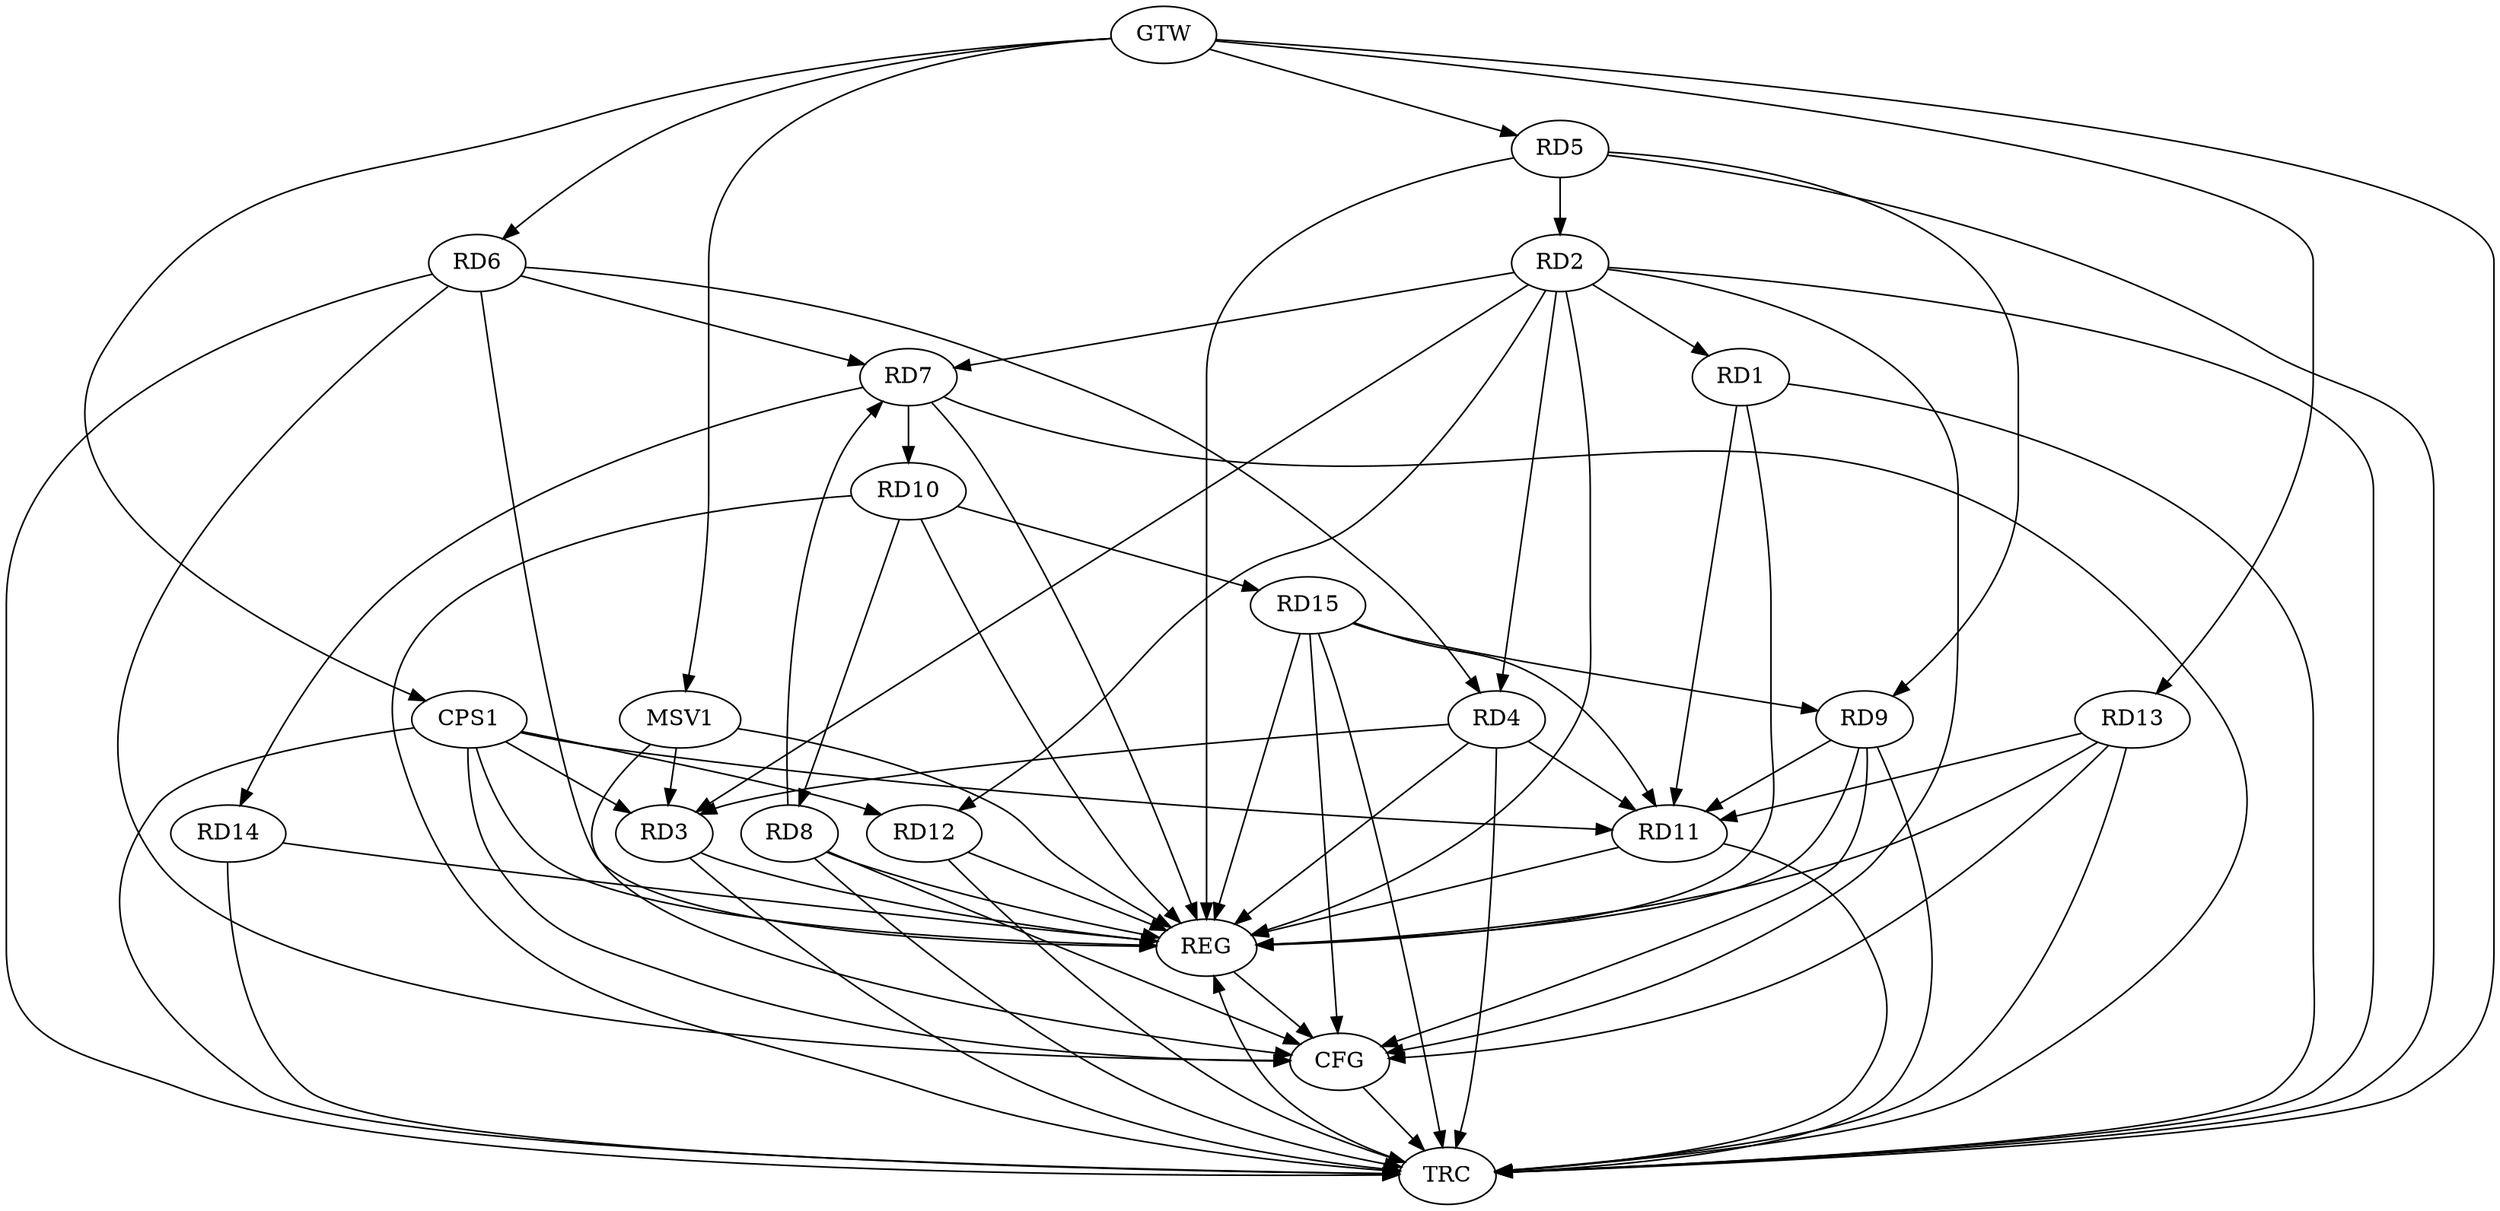 strict digraph G {
  RD1 [ label="RD1" ];
  RD2 [ label="RD2" ];
  RD3 [ label="RD3" ];
  RD4 [ label="RD4" ];
  RD5 [ label="RD5" ];
  RD6 [ label="RD6" ];
  RD7 [ label="RD7" ];
  RD8 [ label="RD8" ];
  RD9 [ label="RD9" ];
  RD10 [ label="RD10" ];
  RD11 [ label="RD11" ];
  RD12 [ label="RD12" ];
  RD13 [ label="RD13" ];
  RD14 [ label="RD14" ];
  RD15 [ label="RD15" ];
  CPS1 [ label="CPS1" ];
  GTW [ label="GTW" ];
  REG [ label="REG" ];
  CFG [ label="CFG" ];
  TRC [ label="TRC" ];
  MSV1 [ label="MSV1" ];
  RD1 -> RD11;
  RD2 -> RD3;
  RD2 -> RD4;
  RD5 -> RD2;
  RD2 -> RD12;
  RD4 -> RD3;
  RD6 -> RD4;
  RD4 -> RD11;
  RD5 -> RD9;
  RD6 -> RD7;
  RD8 -> RD7;
  RD7 -> RD10;
  RD7 -> RD14;
  RD10 -> RD8;
  RD9 -> RD11;
  RD15 -> RD9;
  RD10 -> RD15;
  RD13 -> RD11;
  RD15 -> RD11;
  CPS1 -> RD3;
  CPS1 -> RD11;
  CPS1 -> RD12;
  GTW -> RD5;
  GTW -> RD6;
  GTW -> RD13;
  GTW -> CPS1;
  RD1 -> REG;
  RD2 -> REG;
  RD3 -> REG;
  RD4 -> REG;
  RD5 -> REG;
  RD6 -> REG;
  RD7 -> REG;
  RD8 -> REG;
  RD9 -> REG;
  RD10 -> REG;
  RD11 -> REG;
  RD12 -> REG;
  RD13 -> REG;
  RD14 -> REG;
  RD15 -> REG;
  CPS1 -> REG;
  RD8 -> CFG;
  RD2 -> CFG;
  RD9 -> CFG;
  RD13 -> CFG;
  RD6 -> CFG;
  CPS1 -> CFG;
  RD15 -> CFG;
  REG -> CFG;
  RD1 -> TRC;
  RD2 -> TRC;
  RD3 -> TRC;
  RD4 -> TRC;
  RD5 -> TRC;
  RD6 -> TRC;
  RD7 -> TRC;
  RD8 -> TRC;
  RD9 -> TRC;
  RD10 -> TRC;
  RD11 -> TRC;
  RD12 -> TRC;
  RD13 -> TRC;
  RD14 -> TRC;
  RD15 -> TRC;
  CPS1 -> TRC;
  GTW -> TRC;
  CFG -> TRC;
  TRC -> REG;
  RD2 -> RD7;
  RD2 -> RD1;
  MSV1 -> RD3;
  GTW -> MSV1;
  MSV1 -> REG;
  MSV1 -> CFG;
}
